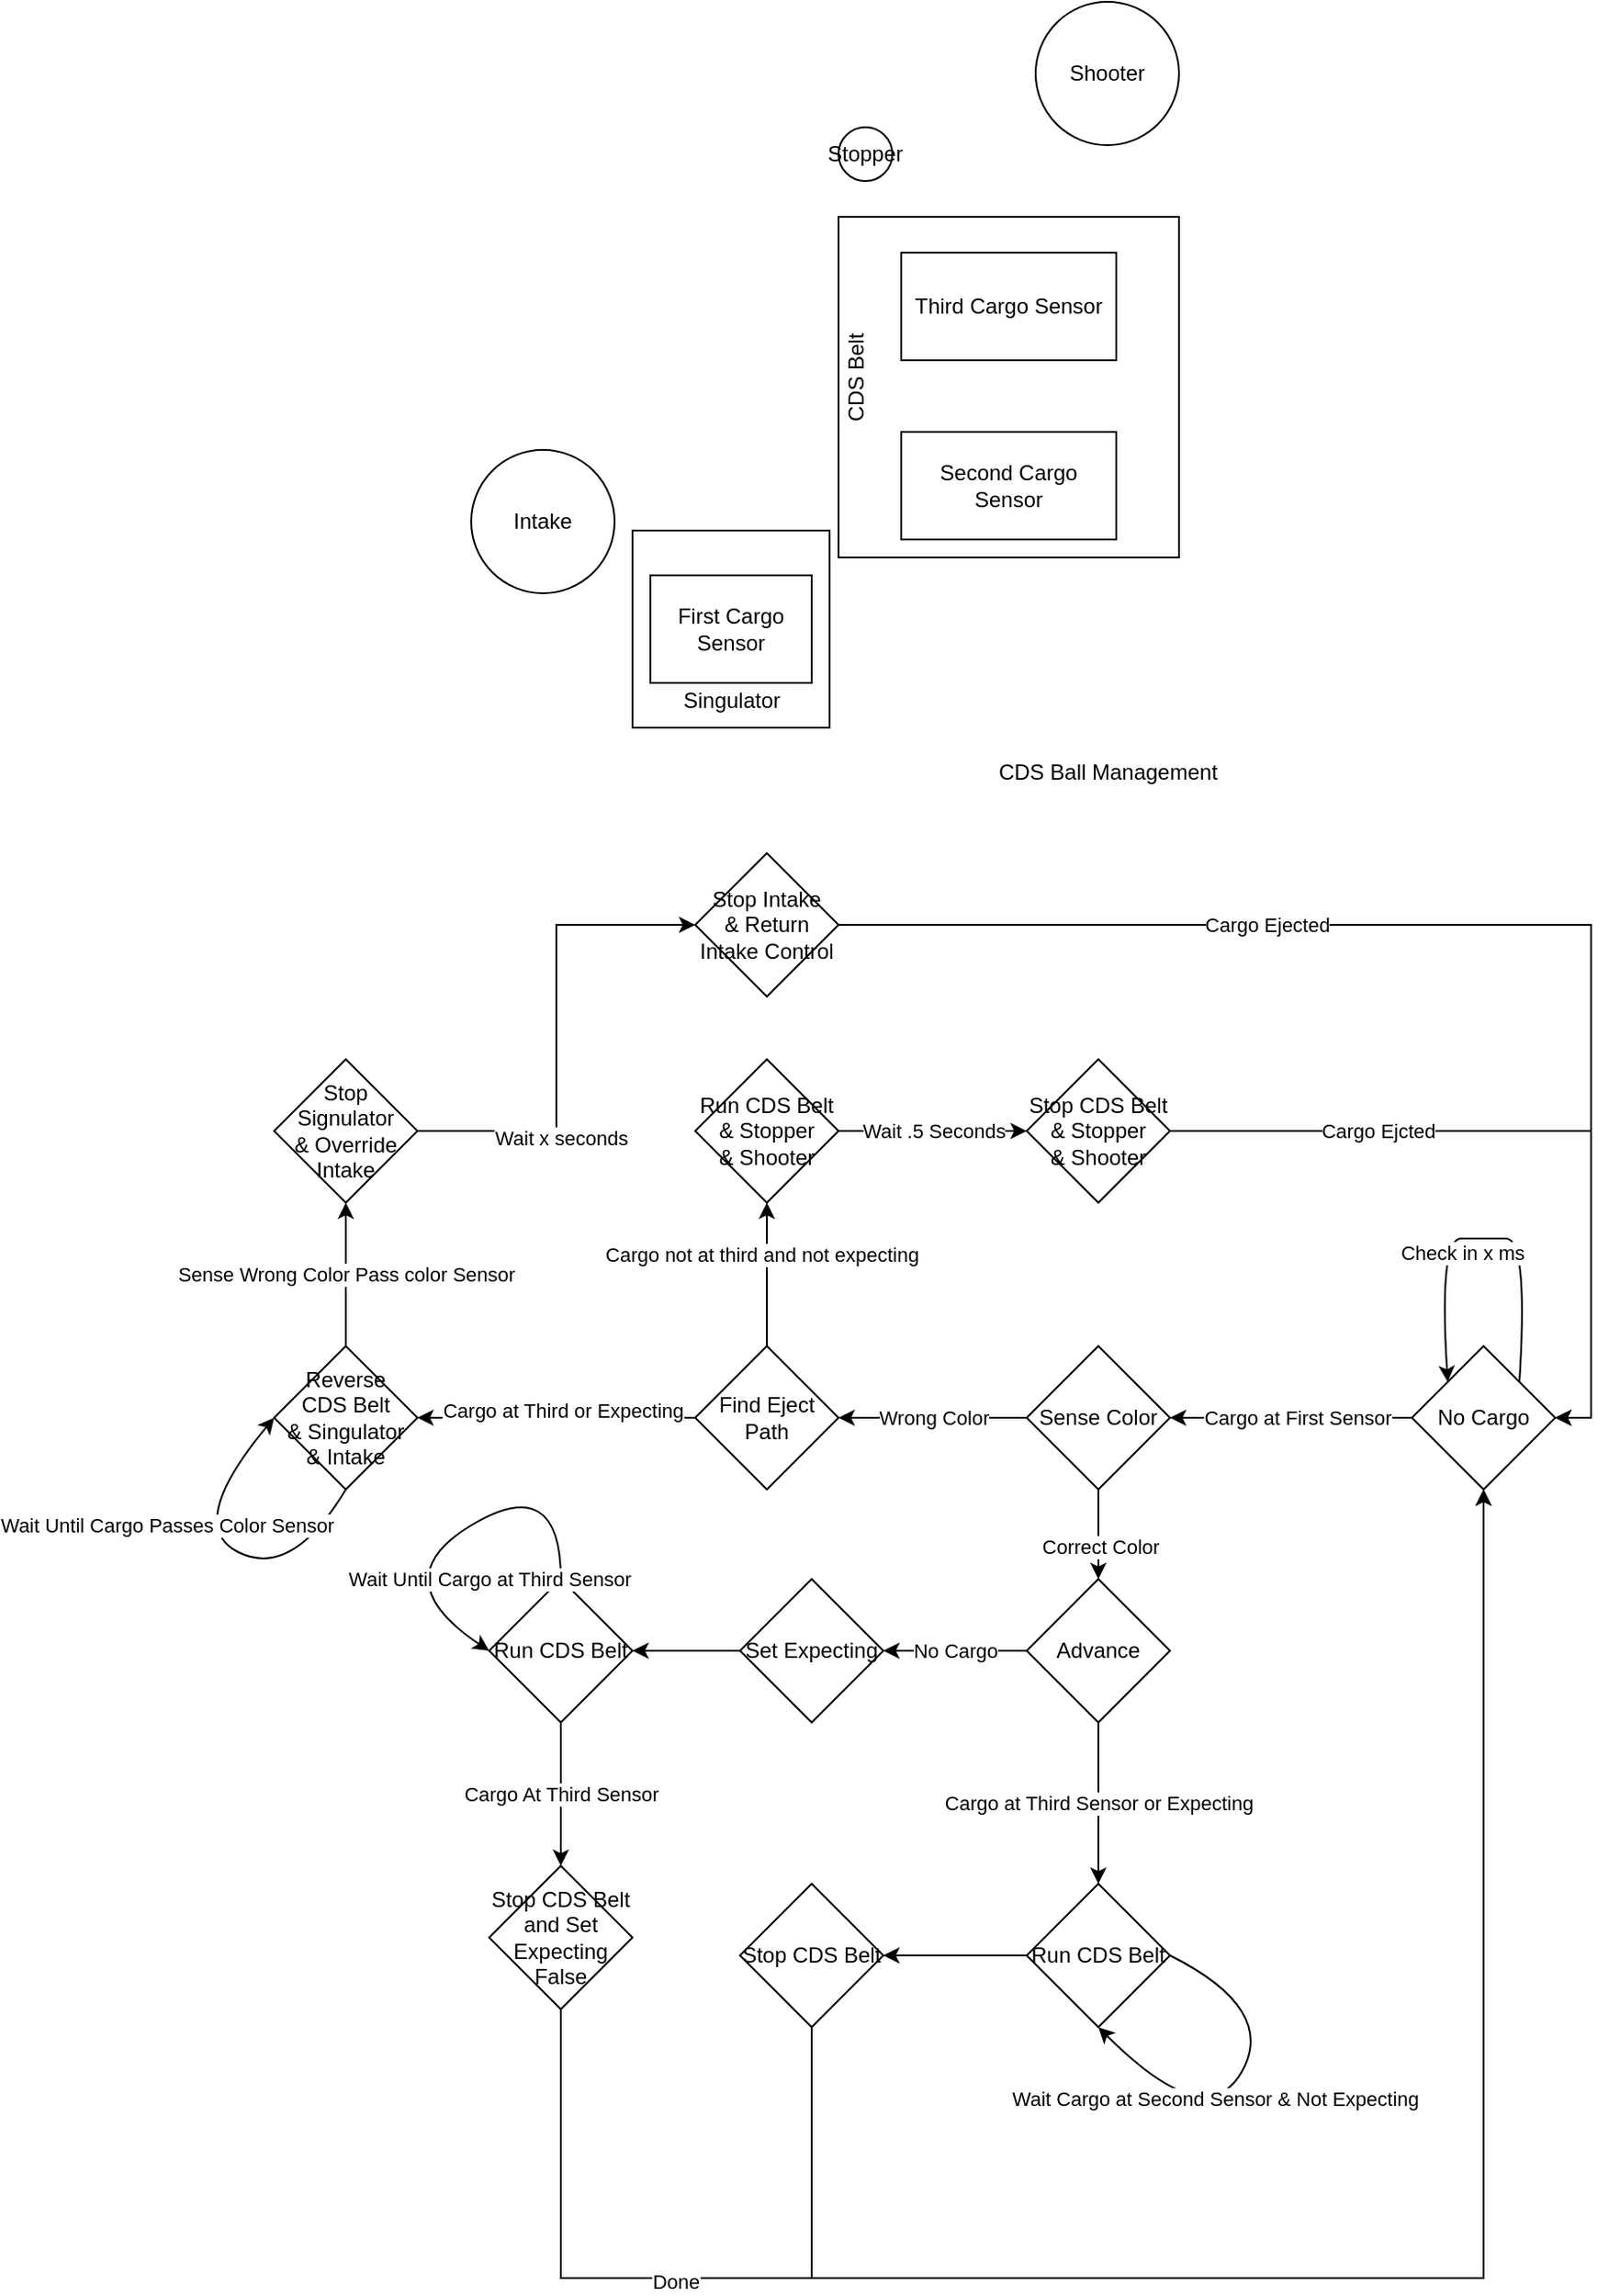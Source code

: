 <mxfile version="15.5.5" type="github"><diagram id="C5RBs43oDa-KdzZeNtuy" name="Page-1"><mxGraphModel dx="2249" dy="1989" grid="1" gridSize="10" guides="1" tooltips="1" connect="1" arrows="1" fold="1" page="1" pageScale="1" pageWidth="827" pageHeight="1169" math="0" shadow="0"><root><mxCell id="WIyWlLk6GJQsqaUBKTNV-0"/><mxCell id="WIyWlLk6GJQsqaUBKTNV-1" parent="WIyWlLk6GJQsqaUBKTNV-0"/><mxCell id="TL2GwnXUrLMMcJtiNxyX-18" value="" style="whiteSpace=wrap;html=1;aspect=fixed;shadow=0;" vertex="1" parent="WIyWlLk6GJQsqaUBKTNV-1"><mxGeometry x="-190" y="-65" width="110" height="110" as="geometry"/></mxCell><mxCell id="TL2GwnXUrLMMcJtiNxyX-13" value="" style="whiteSpace=wrap;html=1;aspect=fixed;shadow=0;" vertex="1" parent="WIyWlLk6GJQsqaUBKTNV-1"><mxGeometry x="-75" y="-240" width="190" height="190" as="geometry"/></mxCell><mxCell id="TL2GwnXUrLMMcJtiNxyX-1" value="&lt;div&gt;CDS Ball Management&lt;/div&gt;" style="text;html=1;align=center;verticalAlign=middle;resizable=0;points=[];autosize=1;strokeColor=none;fillColor=none;" vertex="1" parent="WIyWlLk6GJQsqaUBKTNV-1"><mxGeometry x="5" y="60" width="140" height="20" as="geometry"/></mxCell><mxCell id="TL2GwnXUrLMMcJtiNxyX-56" style="edgeStyle=orthogonalEdgeStyle;rounded=0;orthogonalLoop=1;jettySize=auto;html=1;" edge="1" parent="WIyWlLk6GJQsqaUBKTNV-1" source="TL2GwnXUrLMMcJtiNxyX-2" target="TL2GwnXUrLMMcJtiNxyX-6"><mxGeometry relative="1" as="geometry"/></mxCell><mxCell id="TL2GwnXUrLMMcJtiNxyX-57" value="Cargo at First Sensor" style="edgeLabel;html=1;align=center;verticalAlign=middle;resizable=0;points=[];" vertex="1" connectable="0" parent="TL2GwnXUrLMMcJtiNxyX-56"><mxGeometry x="0.27" relative="1" as="geometry"><mxPoint x="21" as="offset"/></mxGeometry></mxCell><mxCell id="TL2GwnXUrLMMcJtiNxyX-2" value="&lt;div&gt;No Cargo&lt;/div&gt;" style="rhombus;whiteSpace=wrap;html=1;" vertex="1" parent="WIyWlLk6GJQsqaUBKTNV-1"><mxGeometry x="245" y="390" width="80" height="80" as="geometry"/></mxCell><mxCell id="TL2GwnXUrLMMcJtiNxyX-4" value="" style="curved=1;endArrow=classic;html=1;rounded=0;exitX=1;exitY=0;exitDx=0;exitDy=0;entryX=0;entryY=0;entryDx=0;entryDy=0;" edge="1" parent="WIyWlLk6GJQsqaUBKTNV-1" source="TL2GwnXUrLMMcJtiNxyX-2" target="TL2GwnXUrLMMcJtiNxyX-2"><mxGeometry width="50" height="50" relative="1" as="geometry"><mxPoint x="260" y="320" as="sourcePoint"/><mxPoint x="310" y="270" as="targetPoint"/><Array as="points"><mxPoint x="310" y="330"/><mxPoint x="285" y="330"/><mxPoint x="260" y="330"/></Array></mxGeometry></mxCell><mxCell id="TL2GwnXUrLMMcJtiNxyX-5" value="Check in x ms" style="edgeLabel;html=1;align=center;verticalAlign=middle;resizable=0;points=[];" vertex="1" connectable="0" parent="TL2GwnXUrLMMcJtiNxyX-4"><mxGeometry x="0.114" y="8" relative="1" as="geometry"><mxPoint as="offset"/></mxGeometry></mxCell><mxCell id="TL2GwnXUrLMMcJtiNxyX-30" value="Wrong Color" style="edgeStyle=orthogonalEdgeStyle;rounded=0;orthogonalLoop=1;jettySize=auto;html=1;" edge="1" parent="WIyWlLk6GJQsqaUBKTNV-1" source="TL2GwnXUrLMMcJtiNxyX-6" target="TL2GwnXUrLMMcJtiNxyX-29"><mxGeometry relative="1" as="geometry"><Array as="points"><mxPoint x="90" y="430"/><mxPoint x="90" y="430"/></Array></mxGeometry></mxCell><mxCell id="TL2GwnXUrLMMcJtiNxyX-32" value="" style="edgeStyle=orthogonalEdgeStyle;rounded=0;orthogonalLoop=1;jettySize=auto;html=1;" edge="1" parent="WIyWlLk6GJQsqaUBKTNV-1" source="TL2GwnXUrLMMcJtiNxyX-6" target="TL2GwnXUrLMMcJtiNxyX-31"><mxGeometry relative="1" as="geometry"/></mxCell><mxCell id="TL2GwnXUrLMMcJtiNxyX-33" value="Correct Color" style="edgeLabel;html=1;align=center;verticalAlign=middle;resizable=0;points=[];" vertex="1" connectable="0" parent="TL2GwnXUrLMMcJtiNxyX-32"><mxGeometry x="0.262" y="1" relative="1" as="geometry"><mxPoint as="offset"/></mxGeometry></mxCell><mxCell id="TL2GwnXUrLMMcJtiNxyX-6" value="&lt;div&gt;Sense Color&lt;/div&gt;" style="rhombus;whiteSpace=wrap;html=1;" vertex="1" parent="WIyWlLk6GJQsqaUBKTNV-1"><mxGeometry x="30" y="390" width="80" height="80" as="geometry"/></mxCell><mxCell id="TL2GwnXUrLMMcJtiNxyX-9" value="First Cargo Sensor" style="rounded=0;whiteSpace=wrap;html=1;" vertex="1" parent="WIyWlLk6GJQsqaUBKTNV-1"><mxGeometry x="-180" y="-40" width="90" height="60" as="geometry"/></mxCell><mxCell id="TL2GwnXUrLMMcJtiNxyX-10" value="Second Cargo Sensor" style="rounded=0;whiteSpace=wrap;html=1;shadow=0;" vertex="1" parent="WIyWlLk6GJQsqaUBKTNV-1"><mxGeometry x="-40" y="-120" width="120" height="60" as="geometry"/></mxCell><mxCell id="TL2GwnXUrLMMcJtiNxyX-11" value="&lt;div&gt;Third Cargo Sensor&lt;/div&gt;" style="rounded=0;whiteSpace=wrap;html=1;shadow=0;" vertex="1" parent="WIyWlLk6GJQsqaUBKTNV-1"><mxGeometry x="-40" y="-220" width="120" height="60" as="geometry"/></mxCell><mxCell id="TL2GwnXUrLMMcJtiNxyX-14" value="CDS Belt" style="text;html=1;align=center;verticalAlign=middle;resizable=0;points=[];autosize=1;strokeColor=none;fillColor=none;rotation=-90;" vertex="1" parent="WIyWlLk6GJQsqaUBKTNV-1"><mxGeometry x="-100" y="-160" width="70" height="20" as="geometry"/></mxCell><mxCell id="TL2GwnXUrLMMcJtiNxyX-15" value="&lt;div&gt;Stopper&lt;/div&gt;" style="ellipse;whiteSpace=wrap;html=1;aspect=fixed;shadow=0;" vertex="1" parent="WIyWlLk6GJQsqaUBKTNV-1"><mxGeometry x="-75" y="-290" width="30" height="30" as="geometry"/></mxCell><mxCell id="TL2GwnXUrLMMcJtiNxyX-16" value="&lt;div&gt;Shooter&lt;/div&gt;" style="ellipse;whiteSpace=wrap;html=1;aspect=fixed;shadow=0;" vertex="1" parent="WIyWlLk6GJQsqaUBKTNV-1"><mxGeometry x="35" y="-360" width="80" height="80" as="geometry"/></mxCell><mxCell id="TL2GwnXUrLMMcJtiNxyX-17" value="Intake" style="ellipse;whiteSpace=wrap;html=1;aspect=fixed;shadow=0;" vertex="1" parent="WIyWlLk6GJQsqaUBKTNV-1"><mxGeometry x="-280" y="-110" width="80" height="80" as="geometry"/></mxCell><mxCell id="TL2GwnXUrLMMcJtiNxyX-19" value="Singulator" style="text;html=1;align=center;verticalAlign=middle;resizable=0;points=[];autosize=1;strokeColor=none;fillColor=none;" vertex="1" parent="WIyWlLk6GJQsqaUBKTNV-1"><mxGeometry x="-170" y="20" width="70" height="20" as="geometry"/></mxCell><mxCell id="TL2GwnXUrLMMcJtiNxyX-67" value="" style="edgeStyle=orthogonalEdgeStyle;rounded=0;orthogonalLoop=1;jettySize=auto;html=1;" edge="1" parent="WIyWlLk6GJQsqaUBKTNV-1" source="TL2GwnXUrLMMcJtiNxyX-29" target="TL2GwnXUrLMMcJtiNxyX-66"><mxGeometry relative="1" as="geometry"/></mxCell><mxCell id="TL2GwnXUrLMMcJtiNxyX-68" value="Cargo not at third and not expecting" style="edgeLabel;html=1;align=center;verticalAlign=middle;resizable=0;points=[];" vertex="1" connectable="0" parent="TL2GwnXUrLMMcJtiNxyX-67"><mxGeometry x="0.275" y="3" relative="1" as="geometry"><mxPoint as="offset"/></mxGeometry></mxCell><mxCell id="TL2GwnXUrLMMcJtiNxyX-29" value="&lt;div&gt;Find Eject Path&lt;/div&gt;" style="rhombus;whiteSpace=wrap;html=1;" vertex="1" parent="WIyWlLk6GJQsqaUBKTNV-1"><mxGeometry x="-155" y="390" width="80" height="80" as="geometry"/></mxCell><mxCell id="TL2GwnXUrLMMcJtiNxyX-44" value="No Cargo" style="edgeStyle=orthogonalEdgeStyle;rounded=0;orthogonalLoop=1;jettySize=auto;html=1;" edge="1" parent="WIyWlLk6GJQsqaUBKTNV-1" source="TL2GwnXUrLMMcJtiNxyX-31" target="TL2GwnXUrLMMcJtiNxyX-43"><mxGeometry relative="1" as="geometry"/></mxCell><mxCell id="TL2GwnXUrLMMcJtiNxyX-50" value="Cargo at Third Sensor or Expecting" style="edgeStyle=orthogonalEdgeStyle;rounded=0;orthogonalLoop=1;jettySize=auto;html=1;" edge="1" parent="WIyWlLk6GJQsqaUBKTNV-1" source="TL2GwnXUrLMMcJtiNxyX-31" target="TL2GwnXUrLMMcJtiNxyX-36"><mxGeometry relative="1" as="geometry"><Array as="points"><mxPoint x="70" y="630"/><mxPoint x="70" y="630"/></Array></mxGeometry></mxCell><mxCell id="TL2GwnXUrLMMcJtiNxyX-31" value="Advance" style="rhombus;whiteSpace=wrap;html=1;" vertex="1" parent="WIyWlLk6GJQsqaUBKTNV-1"><mxGeometry x="30" y="520" width="80" height="80" as="geometry"/></mxCell><mxCell id="TL2GwnXUrLMMcJtiNxyX-59" value="" style="edgeStyle=orthogonalEdgeStyle;rounded=0;orthogonalLoop=1;jettySize=auto;html=1;exitX=0;exitY=0.5;exitDx=0;exitDy=0;" edge="1" parent="WIyWlLk6GJQsqaUBKTNV-1" source="TL2GwnXUrLMMcJtiNxyX-29" target="TL2GwnXUrLMMcJtiNxyX-81"><mxGeometry relative="1" as="geometry"><mxPoint x="-280" y="290" as="sourcePoint"/><mxPoint x="-320" y="430" as="targetPoint"/></mxGeometry></mxCell><mxCell id="TL2GwnXUrLMMcJtiNxyX-65" value="Cargo at Third or Expecting" style="edgeLabel;html=1;align=center;verticalAlign=middle;resizable=0;points=[];" vertex="1" connectable="0" parent="TL2GwnXUrLMMcJtiNxyX-59"><mxGeometry x="-0.32" y="-4" relative="1" as="geometry"><mxPoint x="-22" as="offset"/></mxGeometry></mxCell><mxCell id="TL2GwnXUrLMMcJtiNxyX-55" value="" style="edgeStyle=orthogonalEdgeStyle;rounded=0;orthogonalLoop=1;jettySize=auto;html=1;" edge="1" parent="WIyWlLk6GJQsqaUBKTNV-1" source="TL2GwnXUrLMMcJtiNxyX-36" target="TL2GwnXUrLMMcJtiNxyX-54"><mxGeometry relative="1" as="geometry"/></mxCell><mxCell id="TL2GwnXUrLMMcJtiNxyX-36" value="Run CDS Belt" style="rhombus;whiteSpace=wrap;html=1;shadow=0;" vertex="1" parent="WIyWlLk6GJQsqaUBKTNV-1"><mxGeometry x="30" y="690" width="80" height="80" as="geometry"/></mxCell><mxCell id="TL2GwnXUrLMMcJtiNxyX-47" value="Cargo At Third Sensor" style="edgeStyle=orthogonalEdgeStyle;rounded=0;orthogonalLoop=1;jettySize=auto;html=1;" edge="1" parent="WIyWlLk6GJQsqaUBKTNV-1" source="TL2GwnXUrLMMcJtiNxyX-39" target="TL2GwnXUrLMMcJtiNxyX-46"><mxGeometry relative="1" as="geometry"/></mxCell><mxCell id="TL2GwnXUrLMMcJtiNxyX-39" value="Run CDS Belt " style="rhombus;whiteSpace=wrap;html=1;" vertex="1" parent="WIyWlLk6GJQsqaUBKTNV-1"><mxGeometry x="-270" y="520" width="80" height="80" as="geometry"/></mxCell><mxCell id="TL2GwnXUrLMMcJtiNxyX-45" style="edgeStyle=orthogonalEdgeStyle;rounded=0;orthogonalLoop=1;jettySize=auto;html=1;" edge="1" parent="WIyWlLk6GJQsqaUBKTNV-1" source="TL2GwnXUrLMMcJtiNxyX-43" target="TL2GwnXUrLMMcJtiNxyX-39"><mxGeometry relative="1" as="geometry"/></mxCell><mxCell id="TL2GwnXUrLMMcJtiNxyX-43" value="Set Expecting" style="rhombus;whiteSpace=wrap;html=1;" vertex="1" parent="WIyWlLk6GJQsqaUBKTNV-1"><mxGeometry x="-130" y="520" width="80" height="80" as="geometry"/></mxCell><mxCell id="TL2GwnXUrLMMcJtiNxyX-94" style="edgeStyle=orthogonalEdgeStyle;rounded=0;orthogonalLoop=1;jettySize=auto;html=1;entryX=0.5;entryY=1;entryDx=0;entryDy=0;" edge="1" parent="WIyWlLk6GJQsqaUBKTNV-1" source="TL2GwnXUrLMMcJtiNxyX-46" target="TL2GwnXUrLMMcJtiNxyX-2"><mxGeometry relative="1" as="geometry"><Array as="points"><mxPoint x="-230" y="910"/><mxPoint x="285" y="910"/></Array></mxGeometry></mxCell><mxCell id="TL2GwnXUrLMMcJtiNxyX-95" value="Done" style="edgeLabel;html=1;align=center;verticalAlign=middle;resizable=0;points=[];" vertex="1" connectable="0" parent="TL2GwnXUrLMMcJtiNxyX-94"><mxGeometry x="-0.613" y="-2" relative="1" as="geometry"><mxPoint as="offset"/></mxGeometry></mxCell><mxCell id="TL2GwnXUrLMMcJtiNxyX-46" value="Stop CDS Belt and Set Expecting False" style="rhombus;whiteSpace=wrap;html=1;" vertex="1" parent="WIyWlLk6GJQsqaUBKTNV-1"><mxGeometry x="-270" y="680" width="80" height="80" as="geometry"/></mxCell><mxCell id="TL2GwnXUrLMMcJtiNxyX-49" value="Wait Until Cargo at Third Sensor" style="curved=1;endArrow=classic;html=1;rounded=0;exitX=0.5;exitY=0;exitDx=0;exitDy=0;entryX=0;entryY=0.5;entryDx=0;entryDy=0;" edge="1" parent="WIyWlLk6GJQsqaUBKTNV-1" source="TL2GwnXUrLMMcJtiNxyX-39" target="TL2GwnXUrLMMcJtiNxyX-39"><mxGeometry x="0.006" y="31" width="50" height="50" relative="1" as="geometry"><mxPoint x="-380" y="500" as="sourcePoint"/><mxPoint x="-330" y="450" as="targetPoint"/><Array as="points"><mxPoint x="-230" y="460"/><mxPoint x="-330" y="520"/></Array><mxPoint as="offset"/></mxGeometry></mxCell><mxCell id="TL2GwnXUrLMMcJtiNxyX-51" value="" style="curved=1;endArrow=classic;html=1;rounded=0;exitX=1;exitY=0.5;exitDx=0;exitDy=0;entryX=0.5;entryY=1;entryDx=0;entryDy=0;" edge="1" parent="WIyWlLk6GJQsqaUBKTNV-1" source="TL2GwnXUrLMMcJtiNxyX-36" target="TL2GwnXUrLMMcJtiNxyX-36"><mxGeometry width="50" height="50" relative="1" as="geometry"><mxPoint x="190" y="750" as="sourcePoint"/><mxPoint x="240" y="700" as="targetPoint"/><Array as="points"><mxPoint x="170" y="760"/><mxPoint x="130" y="830"/></Array></mxGeometry></mxCell><mxCell id="TL2GwnXUrLMMcJtiNxyX-52" value="Wait Cargo at Second Sensor &amp;amp; Not Expecting" style="edgeLabel;html=1;align=center;verticalAlign=middle;resizable=0;points=[];" vertex="1" connectable="0" parent="TL2GwnXUrLMMcJtiNxyX-51"><mxGeometry x="-0.208" relative="1" as="geometry"><mxPoint x="-23" y="28" as="offset"/></mxGeometry></mxCell><mxCell id="TL2GwnXUrLMMcJtiNxyX-93" style="edgeStyle=orthogonalEdgeStyle;rounded=0;orthogonalLoop=1;jettySize=auto;html=1;entryX=0.5;entryY=1;entryDx=0;entryDy=0;" edge="1" parent="WIyWlLk6GJQsqaUBKTNV-1" source="TL2GwnXUrLMMcJtiNxyX-54" target="TL2GwnXUrLMMcJtiNxyX-2"><mxGeometry relative="1" as="geometry"><Array as="points"><mxPoint x="-90" y="910"/><mxPoint x="285" y="910"/></Array></mxGeometry></mxCell><mxCell id="TL2GwnXUrLMMcJtiNxyX-54" value="Stop CDS Belt" style="rhombus;whiteSpace=wrap;html=1;shadow=0;" vertex="1" parent="WIyWlLk6GJQsqaUBKTNV-1"><mxGeometry x="-130" y="690" width="80" height="80" as="geometry"/></mxCell><mxCell id="TL2GwnXUrLMMcJtiNxyX-78" value="Wait .5 Seconds" style="edgeStyle=orthogonalEdgeStyle;rounded=0;orthogonalLoop=1;jettySize=auto;html=1;" edge="1" parent="WIyWlLk6GJQsqaUBKTNV-1" source="TL2GwnXUrLMMcJtiNxyX-66" target="TL2GwnXUrLMMcJtiNxyX-76"><mxGeometry relative="1" as="geometry"/></mxCell><mxCell id="TL2GwnXUrLMMcJtiNxyX-66" value="Run CDS Belt &amp;amp; Stopper&lt;br&gt;&amp;amp; Shooter" style="rhombus;whiteSpace=wrap;html=1;" vertex="1" parent="WIyWlLk6GJQsqaUBKTNV-1"><mxGeometry x="-155" y="230" width="80" height="80" as="geometry"/></mxCell><mxCell id="TL2GwnXUrLMMcJtiNxyX-73" style="edgeStyle=orthogonalEdgeStyle;rounded=0;orthogonalLoop=1;jettySize=auto;html=1;entryX=1;entryY=0.5;entryDx=0;entryDy=0;" edge="1" parent="WIyWlLk6GJQsqaUBKTNV-1" source="TL2GwnXUrLMMcJtiNxyX-70" target="TL2GwnXUrLMMcJtiNxyX-2"><mxGeometry relative="1" as="geometry"/></mxCell><mxCell id="TL2GwnXUrLMMcJtiNxyX-74" value="Cargo Ejected" style="edgeLabel;html=1;align=center;verticalAlign=middle;resizable=0;points=[];" vertex="1" connectable="0" parent="TL2GwnXUrLMMcJtiNxyX-73"><mxGeometry x="-0.316" y="-3" relative="1" as="geometry"><mxPoint x="-6" y="-3" as="offset"/></mxGeometry></mxCell><mxCell id="TL2GwnXUrLMMcJtiNxyX-70" value="Stop Intake &lt;br&gt;&amp;amp; Return Intake Control" style="rhombus;whiteSpace=wrap;html=1;shadow=0;" vertex="1" parent="WIyWlLk6GJQsqaUBKTNV-1"><mxGeometry x="-155" y="115" width="80" height="80" as="geometry"/></mxCell><mxCell id="TL2GwnXUrLMMcJtiNxyX-80" value="Cargo Ejcted" style="edgeStyle=orthogonalEdgeStyle;rounded=0;orthogonalLoop=1;jettySize=auto;html=1;entryX=1;entryY=0.5;entryDx=0;entryDy=0;" edge="1" parent="WIyWlLk6GJQsqaUBKTNV-1" source="TL2GwnXUrLMMcJtiNxyX-76" target="TL2GwnXUrLMMcJtiNxyX-2"><mxGeometry x="-0.443" relative="1" as="geometry"><mxPoint as="offset"/></mxGeometry></mxCell><mxCell id="TL2GwnXUrLMMcJtiNxyX-76" value="Stop CDS Belt&lt;br&gt;&amp;amp; Stopper&lt;br&gt;&amp;amp; Shooter" style="rhombus;whiteSpace=wrap;html=1;" vertex="1" parent="WIyWlLk6GJQsqaUBKTNV-1"><mxGeometry x="30" y="230" width="80" height="80" as="geometry"/></mxCell><mxCell id="TL2GwnXUrLMMcJtiNxyX-84" value="Sense Wrong Color Pass color Sensor" style="edgeStyle=orthogonalEdgeStyle;rounded=0;orthogonalLoop=1;jettySize=auto;html=1;entryX=0.5;entryY=1;entryDx=0;entryDy=0;" edge="1" parent="WIyWlLk6GJQsqaUBKTNV-1" source="TL2GwnXUrLMMcJtiNxyX-81" target="TL2GwnXUrLMMcJtiNxyX-85"><mxGeometry relative="1" as="geometry"><mxPoint x="-350" y="260" as="targetPoint"/></mxGeometry></mxCell><mxCell id="TL2GwnXUrLMMcJtiNxyX-81" value="Reverse&lt;br&gt; CDS Belt&lt;br&gt;&amp;amp; Singulator&lt;br&gt;&amp;amp; Intake" style="rhombus;whiteSpace=wrap;html=1;shadow=0;" vertex="1" parent="WIyWlLk6GJQsqaUBKTNV-1"><mxGeometry x="-390" y="390" width="80" height="80" as="geometry"/></mxCell><mxCell id="TL2GwnXUrLMMcJtiNxyX-89" style="edgeStyle=orthogonalEdgeStyle;rounded=0;orthogonalLoop=1;jettySize=auto;html=1;entryX=0;entryY=0.5;entryDx=0;entryDy=0;" edge="1" parent="WIyWlLk6GJQsqaUBKTNV-1" source="TL2GwnXUrLMMcJtiNxyX-85" target="TL2GwnXUrLMMcJtiNxyX-70"><mxGeometry relative="1" as="geometry"/></mxCell><mxCell id="TL2GwnXUrLMMcJtiNxyX-90" value="Wait x seconds" style="edgeLabel;html=1;align=center;verticalAlign=middle;resizable=0;points=[];" vertex="1" connectable="0" parent="TL2GwnXUrLMMcJtiNxyX-89"><mxGeometry x="-0.426" y="-3" relative="1" as="geometry"><mxPoint x="-1" y="4" as="offset"/></mxGeometry></mxCell><mxCell id="TL2GwnXUrLMMcJtiNxyX-85" value="Stop Signulator&lt;br&gt;&amp;amp; Override Intake" style="rhombus;whiteSpace=wrap;html=1;shadow=0;" vertex="1" parent="WIyWlLk6GJQsqaUBKTNV-1"><mxGeometry x="-390" y="230" width="80" height="80" as="geometry"/></mxCell><mxCell id="TL2GwnXUrLMMcJtiNxyX-97" value="Wait Until Cargo Passes Color Sensor" style="curved=1;endArrow=classic;html=1;rounded=0;exitX=0.5;exitY=1;exitDx=0;exitDy=0;entryX=0;entryY=0.5;entryDx=0;entryDy=0;" edge="1" parent="WIyWlLk6GJQsqaUBKTNV-1" source="TL2GwnXUrLMMcJtiNxyX-81" target="TL2GwnXUrLMMcJtiNxyX-81"><mxGeometry x="0.232" y="10" width="50" height="50" relative="1" as="geometry"><mxPoint x="-460" y="560" as="sourcePoint"/><mxPoint x="-410" y="510" as="targetPoint"/><Array as="points"><mxPoint x="-380" y="520"/><mxPoint x="-440" y="490"/></Array><mxPoint x="-2" y="6" as="offset"/></mxGeometry></mxCell></root></mxGraphModel></diagram></mxfile>